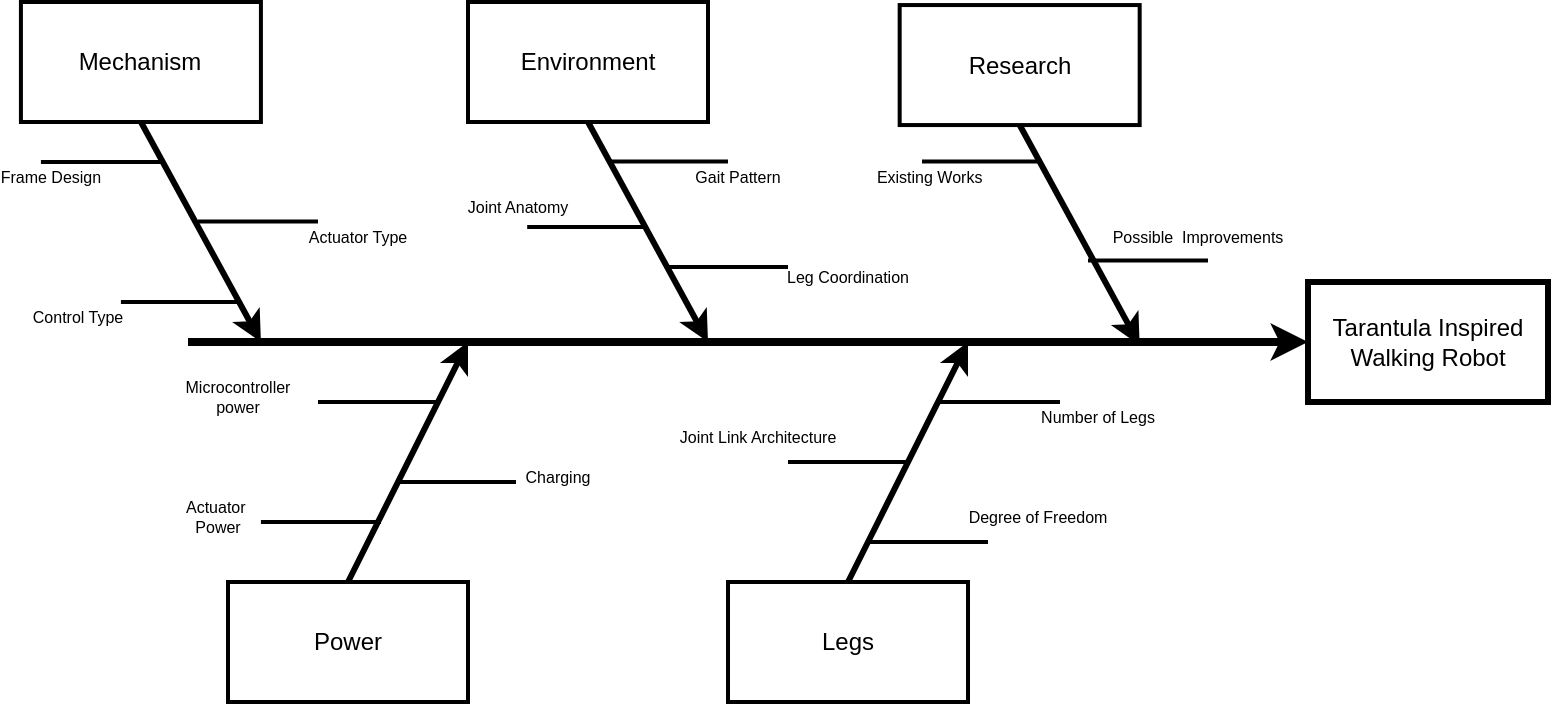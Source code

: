 <mxfile version="20.8.23" type="github">
  <diagram name="Page-1" id="4fc8d65c-f3f6-feb3-4d1c-02f59d9f9886">
    <mxGraphModel dx="957" dy="521" grid="1" gridSize="10" guides="1" tooltips="1" connect="1" arrows="1" fold="1" page="1" pageScale="1" pageWidth="826" pageHeight="1169" background="none" math="0" shadow="0">
      <root>
        <mxCell id="0" />
        <mxCell id="1" parent="0" />
        <mxCell id="2" value="Mechanism" style="whiteSpace=wrap;strokeWidth=2" parent="1" vertex="1">
          <mxGeometry x="36.458" y="110" width="120" height="60" as="geometry" />
        </mxCell>
        <mxCell id="8" value="Tarantula Inspired Walking Robot" style="whiteSpace=wrap;strokeWidth=3" parent="1" vertex="1">
          <mxGeometry x="680" y="250" width="120" height="60" as="geometry" />
        </mxCell>
        <mxCell id="9" value="" style="edgeStyle=none;strokeWidth=4" parent="1" target="8" edge="1">
          <mxGeometry width="100" height="100" relative="1" as="geometry">
            <mxPoint x="120" y="280" as="sourcePoint" />
            <mxPoint x="240" y="230" as="targetPoint" />
          </mxGeometry>
        </mxCell>
        <mxCell id="12" value="" style="edgeStyle=none;exitX=0.5;exitY=1;strokeWidth=3" parent="1" source="2" edge="1">
          <mxGeometry width="100" height="100" relative="1" as="geometry">
            <mxPoint x="96.458" y="190" as="sourcePoint" />
            <mxPoint x="156.458" y="280" as="targetPoint" />
          </mxGeometry>
        </mxCell>
        <mxCell id="16" value="" style="edgeStyle=none;endArrow=none;strokeWidth=2" parent="1" edge="1">
          <mxGeometry width="100" height="100" relative="1" as="geometry">
            <mxPoint x="46.458" y="190" as="sourcePoint" />
            <mxPoint x="106.458" y="190" as="targetPoint" />
          </mxGeometry>
        </mxCell>
        <mxCell id="18" value="" style="edgeStyle=none;endArrow=none;strokeWidth=2" parent="1" edge="1">
          <mxGeometry width="100" height="100" relative="1" as="geometry">
            <mxPoint x="86.458" y="260" as="sourcePoint" />
            <mxPoint x="146.458" y="260" as="targetPoint" />
          </mxGeometry>
        </mxCell>
        <mxCell id="21" value="" style="edgeStyle=none;endArrow=none;strokeWidth=2" parent="1" edge="1">
          <mxGeometry width="100" height="100" relative="1" as="geometry">
            <mxPoint x="124.998" y="219.76" as="sourcePoint" />
            <mxPoint x="184.998" y="219.76" as="targetPoint" />
          </mxGeometry>
        </mxCell>
        <mxCell id="114" value="Frame Design" style="text;spacingTop=-5;fontSize=8;align=center;verticalAlign=middle;points=[]" parent="1" vertex="1">
          <mxGeometry x="36.458" y="190.0" width="30" height="20.0" as="geometry" />
        </mxCell>
        <mxCell id="117" value="Control Type" style="text;spacingTop=-5;fontSize=8;align=center;verticalAlign=middle;points=[]" parent="1" vertex="1">
          <mxGeometry x="49.998" y="260.0" width="30" height="20.0" as="geometry" />
        </mxCell>
        <mxCell id="143" value="Environment" style="whiteSpace=wrap;strokeWidth=2" parent="1" vertex="1">
          <mxGeometry x="260" y="110.0" width="120" height="60" as="geometry" />
        </mxCell>
        <mxCell id="145" value="" style="edgeStyle=none;exitX=0.5;exitY=1;strokeWidth=3" parent="1" source="143" edge="1">
          <mxGeometry width="100" height="100" relative="1" as="geometry">
            <mxPoint x="320" y="190.0" as="sourcePoint" />
            <mxPoint x="380" y="280.0" as="targetPoint" />
          </mxGeometry>
        </mxCell>
        <mxCell id="204" value="Research" style="whiteSpace=wrap;strokeWidth=2" parent="1" vertex="1">
          <mxGeometry x="475.833" y="111.528" width="120" height="60" as="geometry" />
        </mxCell>
        <mxCell id="206" value="" style="edgeStyle=none;exitX=0.5;exitY=1;strokeWidth=3" parent="1" source="204" edge="1">
          <mxGeometry width="100" height="100" relative="1" as="geometry">
            <mxPoint x="535.833" y="191.528" as="sourcePoint" />
            <mxPoint x="595.833" y="281.528" as="targetPoint" />
          </mxGeometry>
        </mxCell>
        <mxCell id="205" value="Legs" style="whiteSpace=wrap;strokeWidth=2" parent="1" vertex="1">
          <mxGeometry x="390.003" y="399.998" width="120" height="60" as="geometry" />
        </mxCell>
        <mxCell id="207" value="" style="edgeStyle=none;exitX=0.5;exitY=0;strokeWidth=3" parent="1" edge="1">
          <mxGeometry width="100" height="100" relative="1" as="geometry">
            <mxPoint x="450.003" y="399.998" as="sourcePoint" />
            <mxPoint x="510.003" y="279.998" as="targetPoint" />
          </mxGeometry>
        </mxCell>
        <mxCell id="144" value="Power" style="whiteSpace=wrap;strokeWidth=2" parent="1" vertex="1">
          <mxGeometry x="140" y="400.0" width="120" height="60" as="geometry" />
        </mxCell>
        <mxCell id="146" value="" style="edgeStyle=none;exitX=0.5;exitY=0;strokeWidth=3" parent="1" edge="1">
          <mxGeometry width="100" height="100" relative="1" as="geometry">
            <mxPoint x="200.0" y="400.0" as="sourcePoint" />
            <mxPoint x="260" y="280.0" as="targetPoint" />
          </mxGeometry>
        </mxCell>
        <mxCell id="7MO6U4HIEQ0yA2UQYTwc-268" value="" style="edgeStyle=none;endArrow=none;strokeWidth=2" edge="1" parent="1">
          <mxGeometry width="100" height="100" relative="1" as="geometry">
            <mxPoint x="329.998" y="189.76" as="sourcePoint" />
            <mxPoint x="389.998" y="189.76" as="targetPoint" />
          </mxGeometry>
        </mxCell>
        <mxCell id="7MO6U4HIEQ0yA2UQYTwc-269" value="" style="edgeStyle=none;endArrow=none;strokeWidth=2" edge="1" parent="1">
          <mxGeometry width="100" height="100" relative="1" as="geometry">
            <mxPoint x="289.588" y="222.5" as="sourcePoint" />
            <mxPoint x="349.588" y="222.5" as="targetPoint" />
          </mxGeometry>
        </mxCell>
        <mxCell id="7MO6U4HIEQ0yA2UQYTwc-270" value="" style="edgeStyle=none;endArrow=none;strokeWidth=2" edge="1" parent="1">
          <mxGeometry width="100" height="100" relative="1" as="geometry">
            <mxPoint x="359.998" y="242.5" as="sourcePoint" />
            <mxPoint x="419.998" y="242.5" as="targetPoint" />
          </mxGeometry>
        </mxCell>
        <mxCell id="7MO6U4HIEQ0yA2UQYTwc-271" value="Actuator Type" style="text;spacingTop=-5;fontSize=8;align=center;verticalAlign=middle;points=[]" vertex="1" parent="1">
          <mxGeometry x="189.998" y="220.0" width="30" height="20.0" as="geometry" />
        </mxCell>
        <mxCell id="7MO6U4HIEQ0yA2UQYTwc-272" value="" style="edgeStyle=none;endArrow=none;strokeWidth=2" edge="1" parent="1">
          <mxGeometry width="100" height="100" relative="1" as="geometry">
            <mxPoint x="184.998" y="310" as="sourcePoint" />
            <mxPoint x="244.998" y="310" as="targetPoint" />
          </mxGeometry>
        </mxCell>
        <mxCell id="7MO6U4HIEQ0yA2UQYTwc-273" value="" style="edgeStyle=none;endArrow=none;strokeWidth=2" edge="1" parent="1">
          <mxGeometry width="100" height="100" relative="1" as="geometry">
            <mxPoint x="223.998" y="350" as="sourcePoint" />
            <mxPoint x="283.998" y="350" as="targetPoint" />
          </mxGeometry>
        </mxCell>
        <mxCell id="7MO6U4HIEQ0yA2UQYTwc-274" value="" style="edgeStyle=none;endArrow=none;strokeWidth=2" edge="1" parent="1">
          <mxGeometry width="100" height="100" relative="1" as="geometry">
            <mxPoint x="156.458" y="370" as="sourcePoint" />
            <mxPoint x="216.458" y="370" as="targetPoint" />
          </mxGeometry>
        </mxCell>
        <mxCell id="7MO6U4HIEQ0yA2UQYTwc-275" value="" style="edgeStyle=none;endArrow=none;strokeWidth=2" edge="1" parent="1">
          <mxGeometry width="100" height="100" relative="1" as="geometry">
            <mxPoint x="486.998" y="189.76" as="sourcePoint" />
            <mxPoint x="546.998" y="189.76" as="targetPoint" />
          </mxGeometry>
        </mxCell>
        <mxCell id="7MO6U4HIEQ0yA2UQYTwc-276" value="" style="edgeStyle=none;endArrow=none;strokeWidth=2" edge="1" parent="1">
          <mxGeometry width="100" height="100" relative="1" as="geometry">
            <mxPoint x="569.998" y="239.31" as="sourcePoint" />
            <mxPoint x="629.998" y="239.31" as="targetPoint" />
          </mxGeometry>
        </mxCell>
        <mxCell id="7MO6U4HIEQ0yA2UQYTwc-278" value="" style="edgeStyle=none;endArrow=none;strokeWidth=2" edge="1" parent="1">
          <mxGeometry width="100" height="100" relative="1" as="geometry">
            <mxPoint x="495.998" y="310" as="sourcePoint" />
            <mxPoint x="555.998" y="310" as="targetPoint" />
          </mxGeometry>
        </mxCell>
        <mxCell id="7MO6U4HIEQ0yA2UQYTwc-279" value="" style="edgeStyle=none;endArrow=none;strokeWidth=2" edge="1" parent="1">
          <mxGeometry width="100" height="100" relative="1" as="geometry">
            <mxPoint x="419.998" y="340" as="sourcePoint" />
            <mxPoint x="479.998" y="340" as="targetPoint" />
          </mxGeometry>
        </mxCell>
        <mxCell id="7MO6U4HIEQ0yA2UQYTwc-280" value="" style="edgeStyle=none;endArrow=none;strokeWidth=2" edge="1" parent="1">
          <mxGeometry width="100" height="100" relative="1" as="geometry">
            <mxPoint x="459.998" y="380" as="sourcePoint" />
            <mxPoint x="519.998" y="380" as="targetPoint" />
          </mxGeometry>
        </mxCell>
        <mxCell id="7MO6U4HIEQ0yA2UQYTwc-281" value="Gait Pattern" style="text;spacingTop=-5;fontSize=8;align=center;verticalAlign=middle;points=[]" vertex="1" parent="1">
          <mxGeometry x="379.998" y="190.0" width="30" height="20.0" as="geometry" />
        </mxCell>
        <mxCell id="7MO6U4HIEQ0yA2UQYTwc-282" value="Joint Anatomy" style="text;spacingTop=-5;fontSize=8;align=center;verticalAlign=middle;points=[]" vertex="1" parent="1">
          <mxGeometry x="269.998" y="205.0" width="30" height="20.0" as="geometry" />
        </mxCell>
        <mxCell id="7MO6U4HIEQ0yA2UQYTwc-283" value="Leg Coordination" style="text;spacingTop=-5;fontSize=8;align=center;verticalAlign=middle;points=[]" vertex="1" parent="1">
          <mxGeometry x="434.998" y="240.0" width="30" height="20.0" as="geometry" />
        </mxCell>
        <mxCell id="7MO6U4HIEQ0yA2UQYTwc-284" value="Existing Works" style="text;spacingTop=-5;fontSize=8;align=center;verticalAlign=middle;points=[]" vertex="1" parent="1">
          <mxGeometry x="475.828" y="190.0" width="30" height="20.0" as="geometry" />
        </mxCell>
        <mxCell id="7MO6U4HIEQ0yA2UQYTwc-285" value="Possible  Improvements" style="text;spacingTop=-5;fontSize=8;align=center;verticalAlign=middle;points=[]" vertex="1" parent="1">
          <mxGeometry x="609.998" y="220.0" width="30" height="20.0" as="geometry" />
        </mxCell>
        <mxCell id="7MO6U4HIEQ0yA2UQYTwc-286" value="Number of Legs" style="text;spacingTop=-5;fontSize=8;align=center;verticalAlign=middle;points=[]" vertex="1" parent="1">
          <mxGeometry x="559.998" y="310.0" width="30" height="20.0" as="geometry" />
        </mxCell>
        <mxCell id="7MO6U4HIEQ0yA2UQYTwc-287" value="Joint Link Architecture" style="text;spacingTop=-5;fontSize=8;align=center;verticalAlign=middle;points=[]" vertex="1" parent="1">
          <mxGeometry x="390.008" y="320.0" width="30" height="20.0" as="geometry" />
        </mxCell>
        <mxCell id="7MO6U4HIEQ0yA2UQYTwc-288" value="Degree of Freedom" style="text;spacingTop=-5;fontSize=8;align=center;verticalAlign=middle;points=[]" vertex="1" parent="1">
          <mxGeometry x="529.998" y="360.0" width="30" height="20.0" as="geometry" />
        </mxCell>
        <mxCell id="7MO6U4HIEQ0yA2UQYTwc-289" value="Microcontroller&#xa;power" style="text;spacingTop=-5;fontSize=8;align=center;verticalAlign=middle;points=[]" vertex="1" parent="1">
          <mxGeometry x="129.998" y="300.0" width="30" height="20.0" as="geometry" />
        </mxCell>
        <mxCell id="7MO6U4HIEQ0yA2UQYTwc-290" value="Charging" style="text;spacingTop=-5;fontSize=8;align=center;verticalAlign=middle;points=[]" vertex="1" parent="1">
          <mxGeometry x="289.998" y="340.0" width="30" height="20.0" as="geometry" />
        </mxCell>
        <mxCell id="7MO6U4HIEQ0yA2UQYTwc-291" value="Actuator &#xa;Power" style="text;spacingTop=-5;fontSize=8;align=center;verticalAlign=middle;points=[]" vertex="1" parent="1">
          <mxGeometry x="119.998" y="360.0" width="30" height="20.0" as="geometry" />
        </mxCell>
      </root>
    </mxGraphModel>
  </diagram>
</mxfile>
